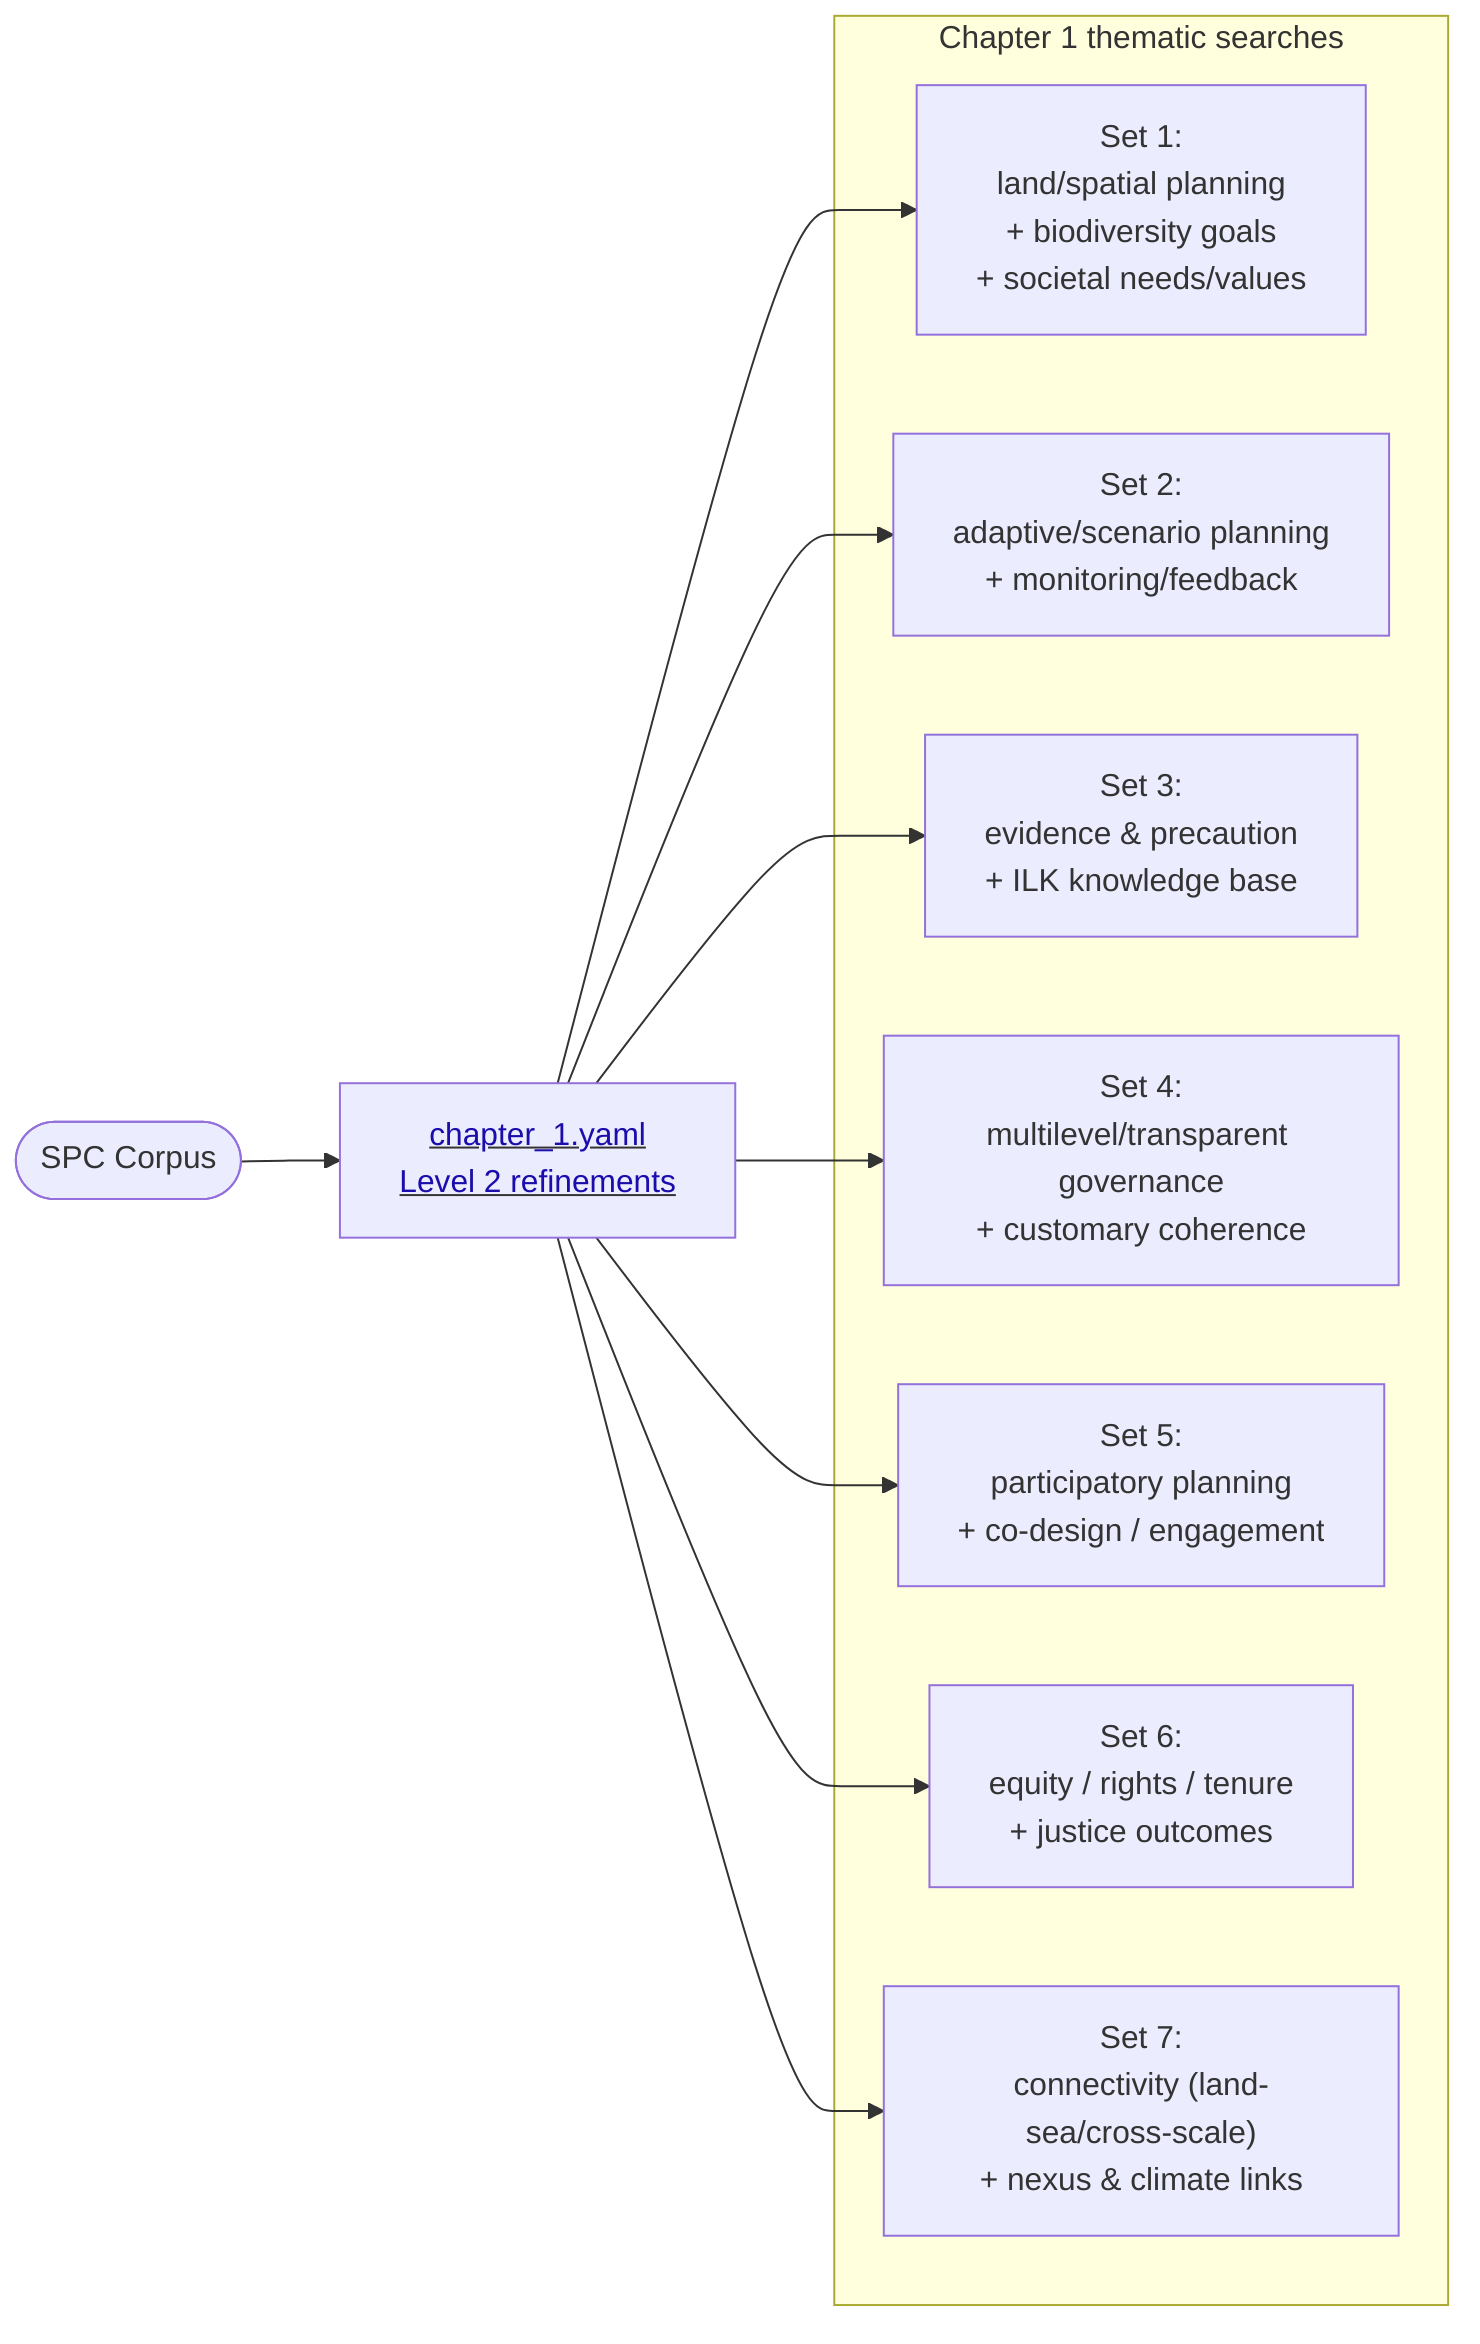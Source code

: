 %%{init: {'flowchart': {'htmlLabels': true}}}%%
flowchart LR
    Start([SPC Corpus]) --> Ch1["<u><span style='color:#1a0dab;'>chapter_1.yaml<br/>Level 2 refinements</span></u>"]
    click Ch1 "./input/search_terms/chapter_1.yaml" "Open chapter_1.yaml"

    subgraph Chapter1Sets["Chapter 1 thematic searches"]
        direction TB
        C1_1["Set 1:<br/>land/spatial planning<br/>+ biodiversity goals<br/>+ societal needs/values"]
        C1_2["Set 2:<br/>adaptive/scenario planning<br/>+ monitoring/feedback"]
        C1_3["Set 3:<br/>evidence & precaution<br/>+ ILK knowledge base"]
        C1_4["Set 4:<br/>multilevel/transparent governance<br/>+ customary coherence"]
        C1_5["Set 5:<br/>participatory planning<br/>+ co-design / engagement"]
        C1_6["Set 6:<br/>equity / rights / tenure<br/>+ justice outcomes"]
        C1_7["Set 7:<br/>connectivity (land-sea/cross-scale)<br/>+ nexus & climate links"]
    end

    Ch1 --> C1_1
    Ch1 --> C1_2
    Ch1 --> C1_3
    Ch1 --> C1_4
    Ch1 --> C1_5
    Ch1 --> C1_6
    Ch1 --> C1_7